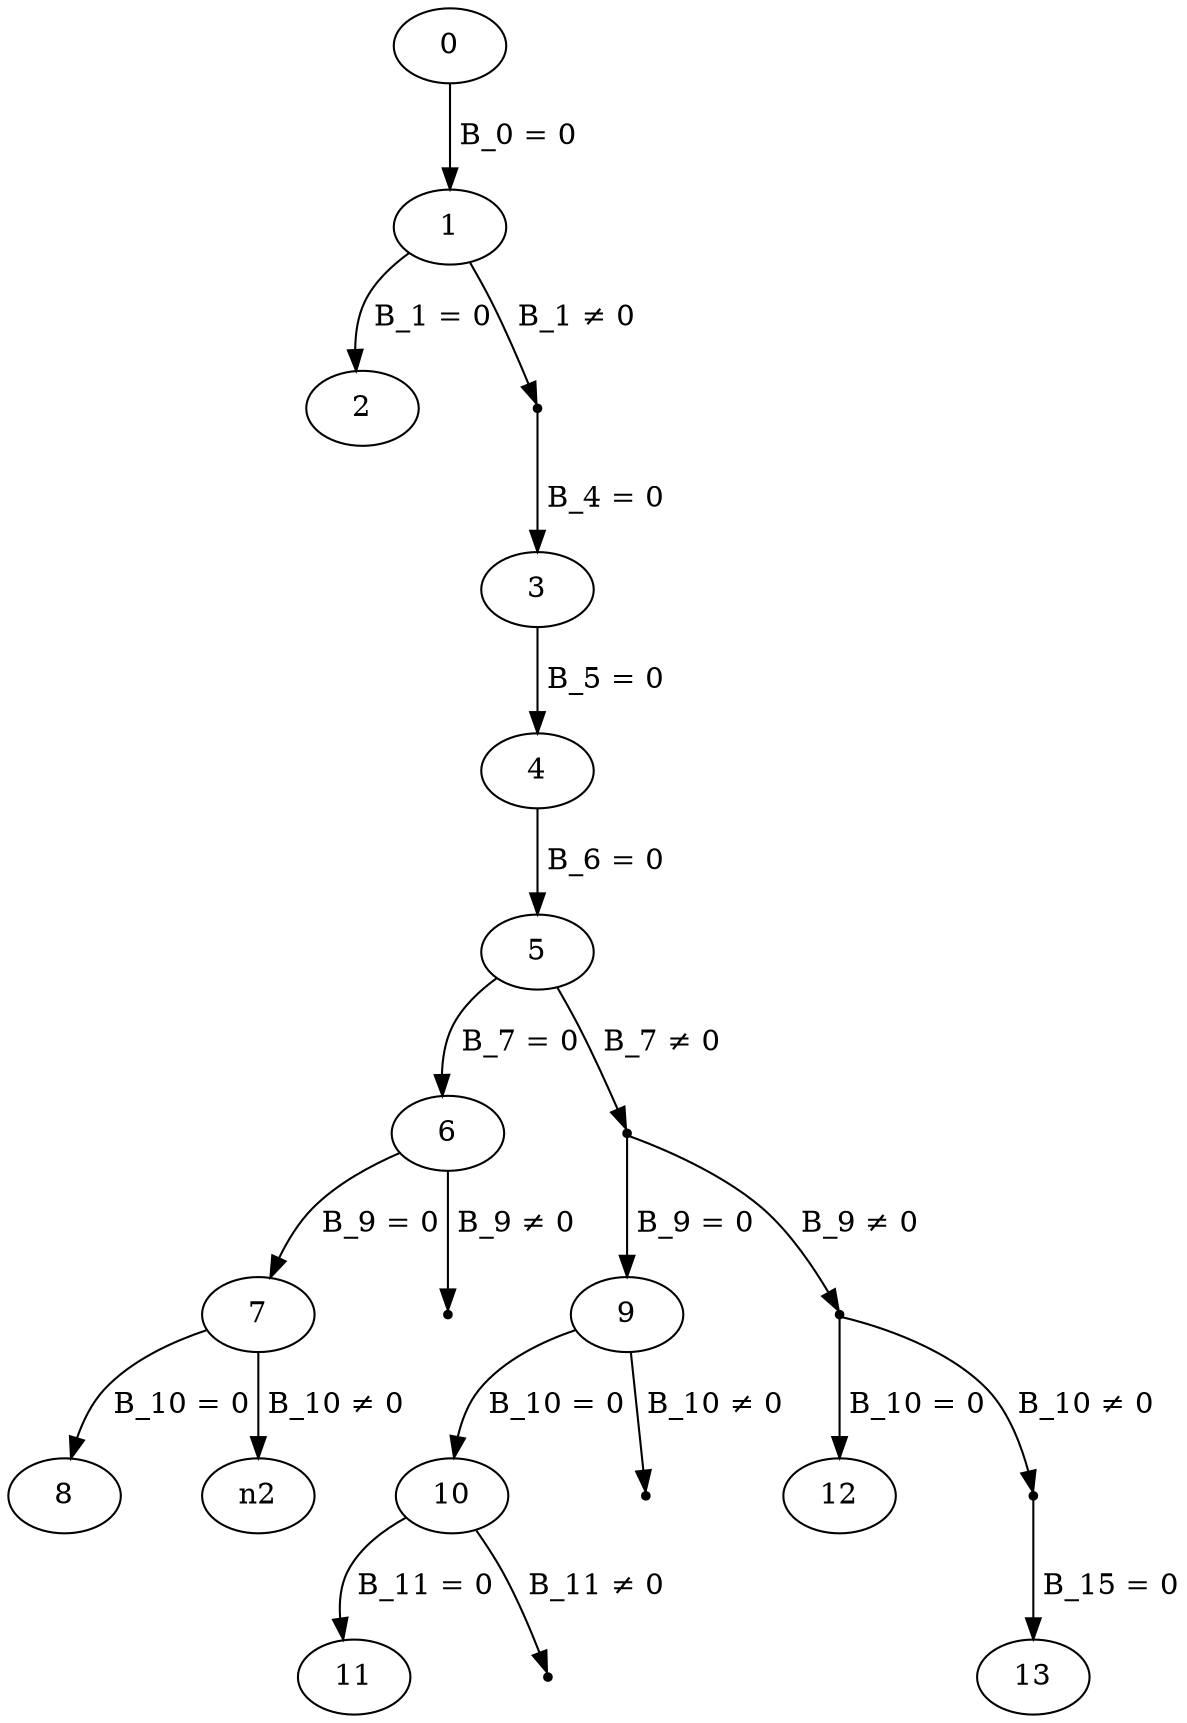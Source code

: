 digraph G{
	graph [ordering="out"];
	
	a1 [shape=point]
	a2 [shape=point]
	a3 [shape=point]
	a4 [shape=point]
	
	n1 [shape=point]
	n1 [shape=point]
	n3 [shape=point]
	n4 [shape=point]
	
	0 -> 1[label=" B_0 = 0"]
	1 -> 2[label=" B_1 = 0"]
	1 -> a1[label=" B_1 ≠ 0"]
	
	a1 -> 3 [label=" B_4 = 0"]
	3 -> 4  [label=" B_5 = 0"]
	4-> 5   [label=" B_6 = 0"]
	5 -> 6  [label=" B_7 = 0"]
	6 -> 7  [label=" B_9 = 0"]
	6 -> n1 [label=" B_9 ≠ 0"]
	7 -> 8  [label=" B_10 = 0"]
	7 -> n2 [label=" B_10 ≠ 0"]
	
	5 -> a2 [label=" B_7 ≠ 0"]
	a2 -> 9 [label=" B_9 = 0"]
	9 -> 10 [label=" B_10 = 0"]
	9 -> n3 [label=" B_10 ≠ 0"]
	10 -> 11 [label=" B_11 = 0"]
	10 -> n4 [label=" B_11 ≠ 0"]
	a2 -> a3 [label=" B_9 ≠ 0"]
	a3 -> 12 [label=" B_10 = 0"]
	a3 -> a4 [label=" B_10 ≠ 0"]
	a4 -> 13 [label=" B_15 = 0"]
	
	
	
}